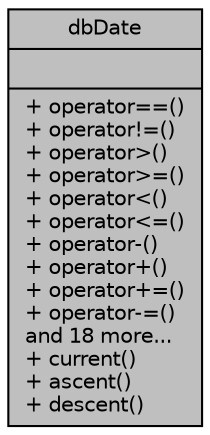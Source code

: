 digraph "dbDate"
{
 // INTERACTIVE_SVG=YES
 // LATEX_PDF_SIZE
  edge [fontname="Helvetica",fontsize="10",labelfontname="Helvetica",labelfontsize="10"];
  node [fontname="Helvetica",fontsize="10",shape=record];
  Node1 [label="{dbDate\n||+ operator==()\l+ operator!=()\l+ operator\>()\l+ operator\>=()\l+ operator\<()\l+ operator\<=()\l+ operator-()\l+ operator+()\l+ operator+=()\l+ operator-=()\land 18 more...\l+ current()\l+ ascent()\l+ descent()\l}",height=0.2,width=0.4,color="black", fillcolor="grey75", style="filled", fontcolor="black",tooltip=" "];
}
